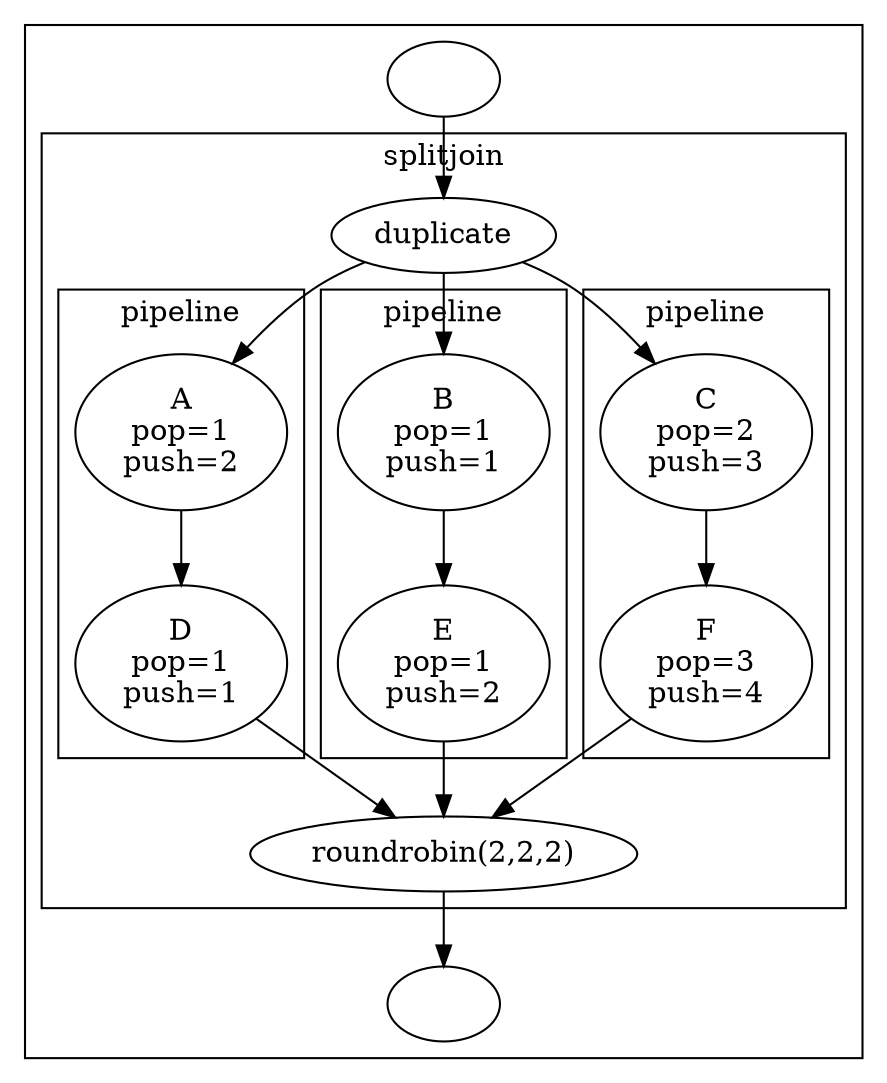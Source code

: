 digraph streamit {
subgraph cluster_node1 {
 label="";
node2 [ label="" ]
subgraph cluster_node3 {
 label="splitjoin";
node4 [ label="duplicate" ]
node5 [ label="roundrobin(2,2,2)" ]
subgraph cluster_node6 {
 label="pipeline";
node7 [ label="A\npop=1\npush=2" ]
node8 [ label="D\npop=1\npush=1" ]
node7 -> node8
}
node4 -> node7
node8 -> node5
subgraph cluster_node9 {
 label="pipeline";
node10 [ label="B\npop=1\npush=1" ]
node11 [ label="E\npop=1\npush=2" ]
node10 -> node11
}
node4 -> node10
node11 -> node5
subgraph cluster_node12 {
 label="pipeline";
node13 [ label="C\npop=2\npush=3" ]
node14 [ label="F\npop=3\npush=4" ]
node13 -> node14
}
node4 -> node13
node14 -> node5
}
node2 -> node4
node15 [ label="" ]
node5 -> node15
}
}
